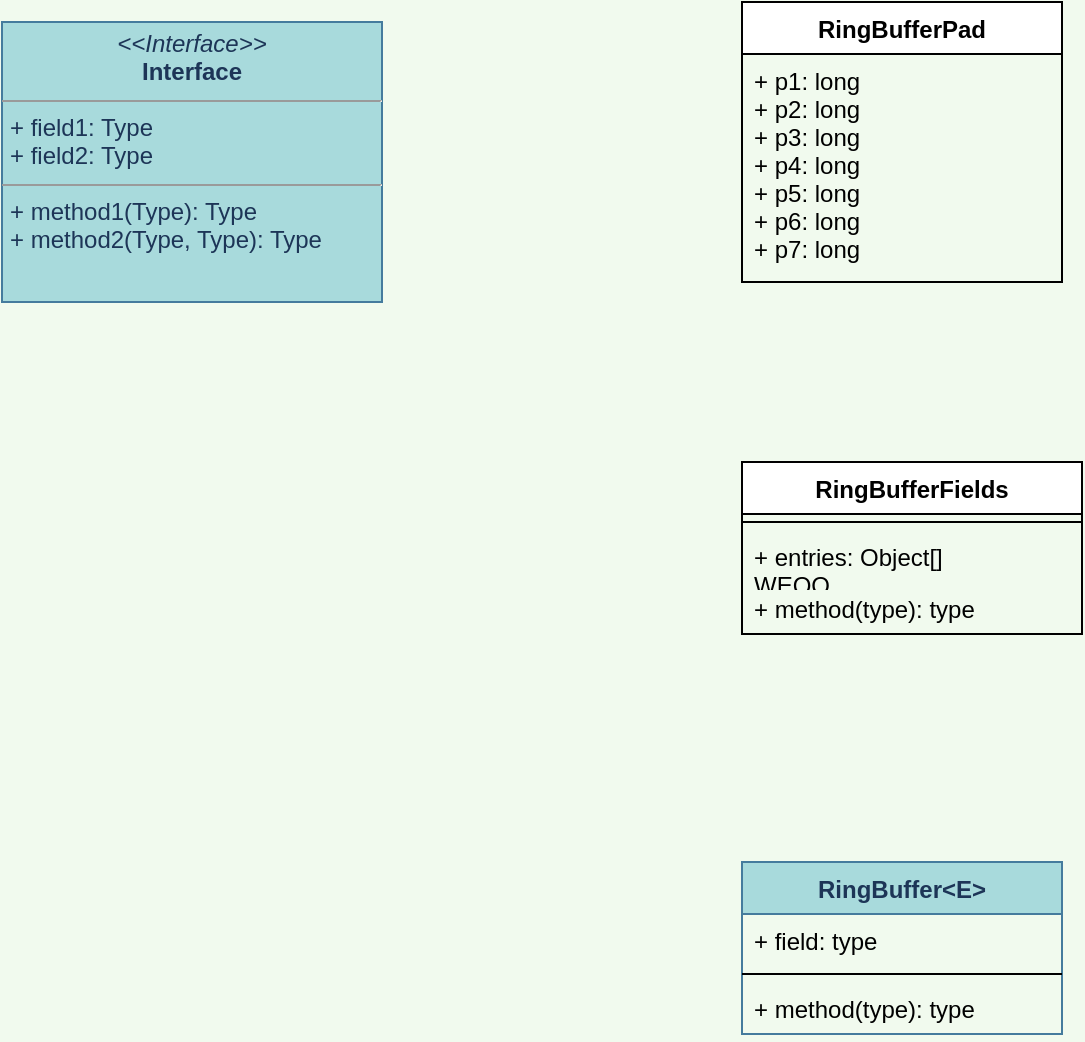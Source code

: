 <mxfile version="14.6.13" type="device"><diagram name="Page-1" id="c4acf3e9-155e-7222-9cf6-157b1a14988f"><mxGraphModel dx="1086" dy="846" grid="1" gridSize="10" guides="1" tooltips="1" connect="1" arrows="1" fold="1" page="1" pageScale="1" pageWidth="850" pageHeight="1100" background="#F1FAEE" math="0" shadow="0"><root><mxCell id="0"/><mxCell id="1" parent="0"/><mxCell id="SAZENW_kaoORvVuQPVf_-1" value="&lt;p style=&quot;margin:0px;margin-top:4px;text-align:center;&quot;&gt;&lt;i&gt;&amp;lt;&amp;lt;Interface&amp;gt;&amp;gt;&lt;/i&gt;&lt;br/&gt;&lt;b&gt;Interface&lt;/b&gt;&lt;/p&gt;&lt;hr size=&quot;1&quot;/&gt;&lt;p style=&quot;margin:0px;margin-left:4px;&quot;&gt;+ field1: Type&lt;br/&gt;+ field2: Type&lt;/p&gt;&lt;hr size=&quot;1&quot;/&gt;&lt;p style=&quot;margin:0px;margin-left:4px;&quot;&gt;+ method1(Type): Type&lt;br/&gt;+ method2(Type, Type): Type&lt;/p&gt;" style="verticalAlign=top;align=left;overflow=fill;fontSize=12;fontFamily=Helvetica;html=1;rounded=0;sketch=0;fontColor=#1D3557;strokeColor=#457B9D;fillColor=#A8DADC;" parent="1" vertex="1"><mxGeometry x="10" y="60" width="190" height="140" as="geometry"/></mxCell><mxCell id="SAZENW_kaoORvVuQPVf_-6" value="RingBuffer&lt;E&gt;" style="swimlane;fontStyle=1;align=center;verticalAlign=top;childLayout=stackLayout;horizontal=1;startSize=26;horizontalStack=0;resizeParent=1;resizeParentMax=0;resizeLast=0;collapsible=1;marginBottom=0;rounded=0;sketch=0;fontColor=#1D3557;strokeColor=#457B9D;fillColor=#A8DADC;" parent="1" vertex="1"><mxGeometry x="380" y="480" width="160" height="86" as="geometry"/></mxCell><mxCell id="SAZENW_kaoORvVuQPVf_-7" value="+ field: type" style="text;strokeColor=none;fillColor=none;align=left;verticalAlign=top;spacingLeft=4;spacingRight=4;overflow=hidden;rotatable=0;points=[[0,0.5],[1,0.5]];portConstraint=eastwest;" parent="SAZENW_kaoORvVuQPVf_-6" vertex="1"><mxGeometry y="26" width="160" height="26" as="geometry"/></mxCell><mxCell id="SAZENW_kaoORvVuQPVf_-8" value="" style="line;strokeWidth=1;fillColor=none;align=left;verticalAlign=middle;spacingTop=-1;spacingLeft=3;spacingRight=3;rotatable=0;labelPosition=right;points=[];portConstraint=eastwest;" parent="SAZENW_kaoORvVuQPVf_-6" vertex="1"><mxGeometry y="52" width="160" height="8" as="geometry"/></mxCell><mxCell id="SAZENW_kaoORvVuQPVf_-9" value="+ method(type): type" style="text;strokeColor=none;fillColor=none;align=left;verticalAlign=top;spacingLeft=4;spacingRight=4;overflow=hidden;rotatable=0;points=[[0,0.5],[1,0.5]];portConstraint=eastwest;" parent="SAZENW_kaoORvVuQPVf_-6" vertex="1"><mxGeometry y="60" width="160" height="26" as="geometry"/></mxCell><mxCell id="DAKqw1boy7mJ2TWAXIoJ-1" value="RingBufferFields" style="swimlane;fontStyle=1;align=center;verticalAlign=top;childLayout=stackLayout;horizontal=1;startSize=26;horizontalStack=0;resizeParent=1;resizeParentMax=0;resizeLast=0;collapsible=1;marginBottom=0;" vertex="1" parent="1"><mxGeometry x="380" y="280" width="170" height="86" as="geometry"/></mxCell><mxCell id="DAKqw1boy7mJ2TWAXIoJ-3" value="" style="line;strokeWidth=1;fillColor=none;align=left;verticalAlign=middle;spacingTop=-1;spacingLeft=3;spacingRight=3;rotatable=0;labelPosition=right;points=[];portConstraint=eastwest;" vertex="1" parent="DAKqw1boy7mJ2TWAXIoJ-1"><mxGeometry y="26" width="170" height="8" as="geometry"/></mxCell><mxCell id="DAKqw1boy7mJ2TWAXIoJ-2" value="+ entries: Object[]&#10;WEQQ&#10;&#10;&#10;" style="text;strokeColor=none;fillColor=none;align=left;verticalAlign=top;spacingLeft=4;spacingRight=4;overflow=hidden;rotatable=0;points=[[0,0.5],[1,0.5]];portConstraint=eastwest;" vertex="1" parent="DAKqw1boy7mJ2TWAXIoJ-1"><mxGeometry y="34" width="170" height="26" as="geometry"/></mxCell><mxCell id="DAKqw1boy7mJ2TWAXIoJ-4" value="+ method(type): type" style="text;strokeColor=none;fillColor=none;align=left;verticalAlign=top;spacingLeft=4;spacingRight=4;overflow=hidden;rotatable=0;points=[[0,0.5],[1,0.5]];portConstraint=eastwest;" vertex="1" parent="DAKqw1boy7mJ2TWAXIoJ-1"><mxGeometry y="60" width="170" height="26" as="geometry"/></mxCell><mxCell id="DAKqw1boy7mJ2TWAXIoJ-5" value="RingBufferPad" style="swimlane;fontStyle=1;align=center;verticalAlign=top;childLayout=stackLayout;horizontal=1;startSize=26;horizontalStack=0;resizeParent=1;resizeParentMax=0;resizeLast=0;collapsible=1;marginBottom=0;" vertex="1" parent="1"><mxGeometry x="380" y="50" width="160" height="140" as="geometry"/></mxCell><mxCell id="DAKqw1boy7mJ2TWAXIoJ-6" value="+ p1: long&#10;+ p2: long&#10;+ p3: long&#10;+ p4: long&#10;+ p5: long&#10;+ p6: long&#10;+ p7: long&#10;&#10;&#10;&#10;&#10;" style="text;strokeColor=none;fillColor=none;align=left;verticalAlign=top;spacingLeft=4;spacingRight=4;overflow=hidden;rotatable=0;points=[[0,0.5],[1,0.5]];portConstraint=eastwest;" vertex="1" parent="DAKqw1boy7mJ2TWAXIoJ-5"><mxGeometry y="26" width="160" height="114" as="geometry"/></mxCell></root></mxGraphModel></diagram></mxfile>